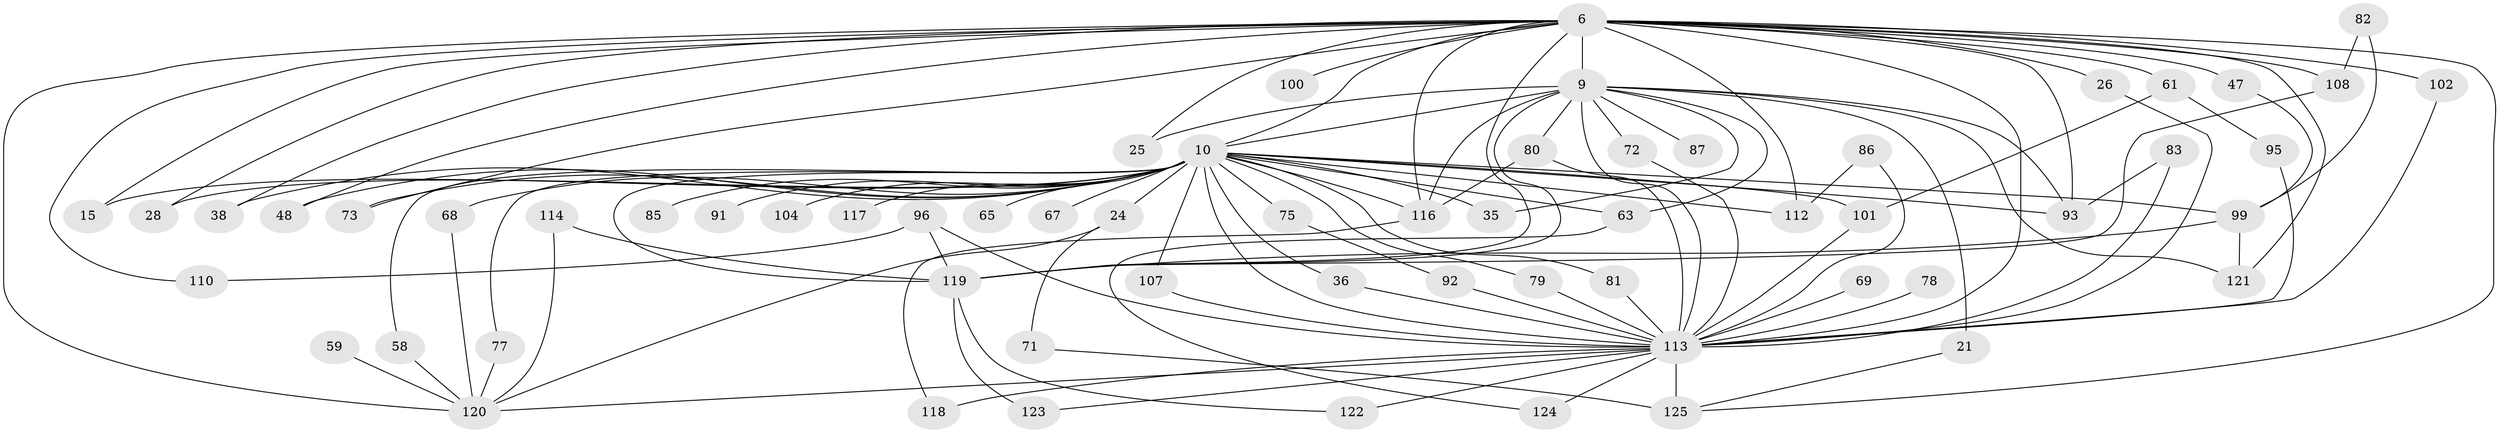 // original degree distribution, {26: 0.008, 18: 0.024, 17: 0.016, 23: 0.008, 42: 0.008, 31: 0.008, 21: 0.008, 3: 0.192, 5: 0.032, 2: 0.536, 4: 0.12, 6: 0.032, 9: 0.008}
// Generated by graph-tools (version 1.1) at 2025/43/03/09/25 04:43:55]
// undirected, 62 vertices, 115 edges
graph export_dot {
graph [start="1"]
  node [color=gray90,style=filled];
  6 [super="+4"];
  9 [super="+8"];
  10 [super="+1+5"];
  15;
  21;
  24;
  25 [super="+19"];
  26;
  28;
  35;
  36;
  38;
  47;
  48;
  58;
  59;
  61 [super="+30"];
  63 [super="+60"];
  65;
  67;
  68 [super="+46"];
  69;
  71;
  72 [super="+54"];
  73;
  75 [super="+70"];
  77;
  78;
  79;
  80 [super="+18"];
  81;
  82 [super="+55"];
  83;
  85;
  86;
  87;
  91;
  92;
  93 [super="+44+34+66"];
  95;
  96 [super="+64"];
  99 [super="+22+29+37+88"];
  100;
  101 [super="+40"];
  102;
  104;
  107 [super="+14"];
  108 [super="+89"];
  110;
  112 [super="+94+74"];
  113 [super="+84+109+7+98"];
  114;
  116 [super="+11+42+106"];
  117;
  118;
  119 [super="+62+115"];
  120 [super="+105+103+111+49"];
  121 [super="+51"];
  122;
  123;
  124;
  125 [super="+12"];
  6 -- 9 [weight=4];
  6 -- 10 [weight=6];
  6 -- 15;
  6 -- 48;
  6 -- 61 [weight=3];
  6 -- 73;
  6 -- 100 [weight=2];
  6 -- 102;
  6 -- 110;
  6 -- 25;
  6 -- 26;
  6 -- 28;
  6 -- 93 [weight=3];
  6 -- 38;
  6 -- 108 [weight=4];
  6 -- 47;
  6 -- 125;
  6 -- 116 [weight=3];
  6 -- 121;
  6 -- 120 [weight=4];
  6 -- 112;
  6 -- 113 [weight=9];
  6 -- 119;
  9 -- 10 [weight=6];
  9 -- 87 [weight=2];
  9 -- 113 [weight=7];
  9 -- 21;
  9 -- 25 [weight=2];
  9 -- 35;
  9 -- 80;
  9 -- 63;
  9 -- 116;
  9 -- 93;
  9 -- 121;
  9 -- 72;
  9 -- 119 [weight=3];
  10 -- 24 [weight=2];
  10 -- 67 [weight=2];
  10 -- 85 [weight=2];
  10 -- 91 [weight=2];
  10 -- 104 [weight=2];
  10 -- 112 [weight=3];
  10 -- 75 [weight=3];
  10 -- 65 [weight=2];
  10 -- 73;
  10 -- 79;
  10 -- 81;
  10 -- 28;
  10 -- 36;
  10 -- 117 [weight=2];
  10 -- 119 [weight=6];
  10 -- 63 [weight=2];
  10 -- 99 [weight=6];
  10 -- 68 [weight=2];
  10 -- 77;
  10 -- 15;
  10 -- 35;
  10 -- 101;
  10 -- 38;
  10 -- 107;
  10 -- 48;
  10 -- 58;
  10 -- 93 [weight=2];
  10 -- 116;
  10 -- 113 [weight=13];
  21 -- 125;
  24 -- 71;
  24 -- 120;
  26 -- 113;
  36 -- 113;
  47 -- 99;
  58 -- 120;
  59 -- 120;
  61 -- 95;
  61 -- 101;
  63 -- 124;
  68 -- 120;
  69 -- 113 [weight=2];
  71 -- 125;
  72 -- 113;
  75 -- 92;
  77 -- 120;
  78 -- 113 [weight=2];
  79 -- 113;
  80 -- 116;
  80 -- 113 [weight=2];
  81 -- 113;
  82 -- 99;
  82 -- 108;
  83 -- 93;
  83 -- 113;
  86 -- 112;
  86 -- 113;
  92 -- 113;
  95 -- 113;
  96 -- 110;
  96 -- 113 [weight=2];
  96 -- 119;
  99 -- 121;
  99 -- 119;
  101 -- 113;
  102 -- 113;
  107 -- 113 [weight=2];
  108 -- 119;
  113 -- 118;
  113 -- 120 [weight=4];
  113 -- 122;
  113 -- 124;
  113 -- 123;
  113 -- 125 [weight=2];
  114 -- 120;
  114 -- 119;
  116 -- 118;
  119 -- 122;
  119 -- 123;
}
